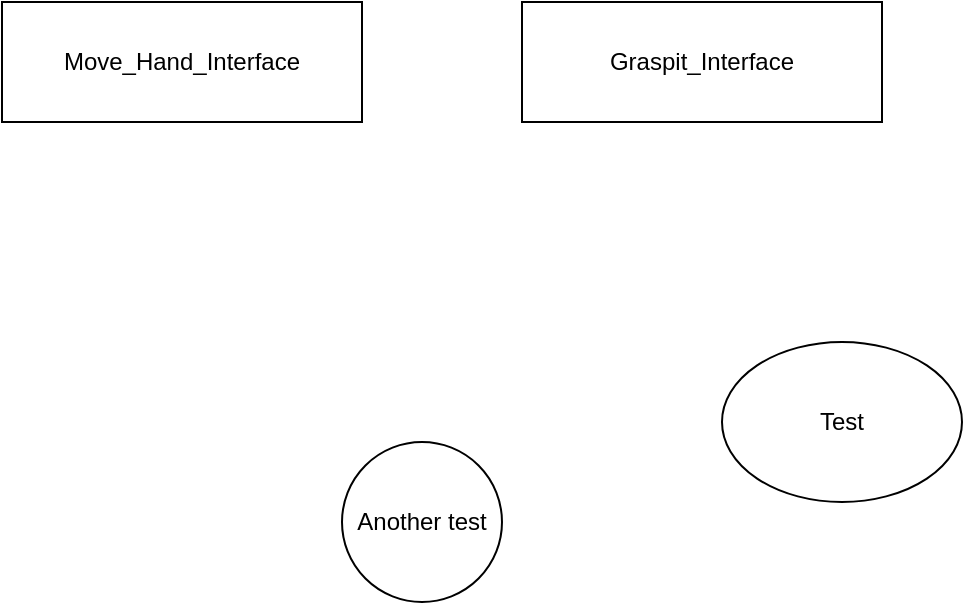 <mxfile version="24.1.0" type="github">
  <diagram name="Page-1" id="Umjo93Ruco6CvuzdIonu">
    <mxGraphModel dx="998" dy="661" grid="1" gridSize="10" guides="1" tooltips="1" connect="1" arrows="1" fold="1" page="1" pageScale="1" pageWidth="827" pageHeight="1169" math="0" shadow="0">
      <root>
        <mxCell id="0" />
        <mxCell id="1" parent="0" />
        <mxCell id="nU8wIVuHtzJu9R2tz0JM-1" value="Move_Hand_Interface" style="rounded=0;whiteSpace=wrap;html=1;" parent="1" vertex="1">
          <mxGeometry x="180" y="200" width="180" height="60" as="geometry" />
        </mxCell>
        <mxCell id="nU8wIVuHtzJu9R2tz0JM-2" value="Another test" style="ellipse;whiteSpace=wrap;html=1;aspect=fixed;" parent="1" vertex="1">
          <mxGeometry x="350" y="420" width="80" height="80" as="geometry" />
        </mxCell>
        <mxCell id="oCHzuk4YcUVD4lck-Lmb-1" value="Graspit_Interface" style="rounded=0;whiteSpace=wrap;html=1;" parent="1" vertex="1">
          <mxGeometry x="440" y="200" width="180" height="60" as="geometry" />
        </mxCell>
        <mxCell id="AU54Axx41KT1v_264xvr-1" value="Test" style="ellipse;whiteSpace=wrap;html=1;" vertex="1" parent="1">
          <mxGeometry x="540" y="370" width="120" height="80" as="geometry" />
        </mxCell>
      </root>
    </mxGraphModel>
  </diagram>
</mxfile>
